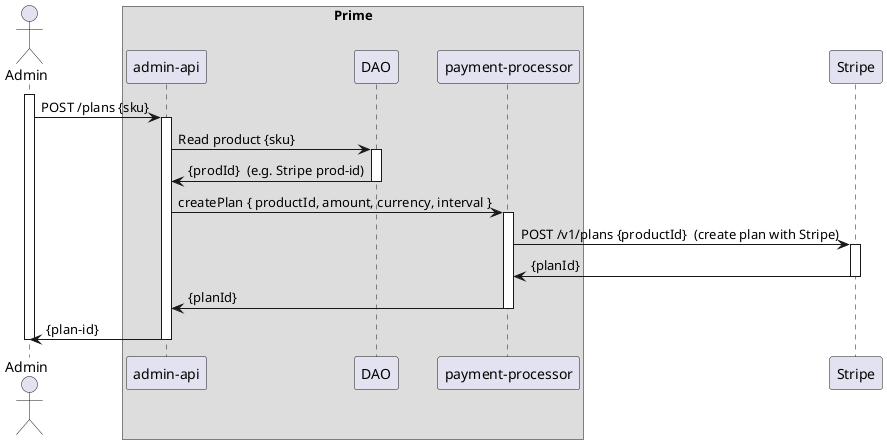 @startuml

actor Admin
participant Admin

box "Prime"
    participant "admin-api"
    participant "DAO"
    participant "payment-processor"
end box
participant Stripe

activate Admin
    "Admin" -> "admin-api" : POST /plans {sku}
    activate "admin-api"
    "admin-api" -> "DAO" : Read product {sku}
    activate "DAO"
    "DAO" -> "admin-api" : {prodId}  (e.g. Stripe prod-id)
    deactivate "DAO"

    "admin-api" -> "payment-processor" : createPlan { productId, amount, currency, interval }
    activate "payment-processor"
    "payment-processor" -> "Stripe" : POST /v1/plans {productId}  (create plan with Stripe)
    activate "Stripe"
    "Stripe" -> "payment-processor" : {planId}
    deactivate "Stripe"
    "payment-processor" -> "admin-api" : {planId}
    deactivate "payment-processor"


'    "admin-api" -> "DAO" : Save plan as a subscription {planId}
'    activate "DAO"
'    "DAO" -> "admin-api" : {subscription-id}
'    deactivate "DAO"
'
'    "admin-api" -> "Admin" : {subscription-id}
    "admin-api" -> "Admin" : {plan-id}
    deactivate "admin-api"
deactivate Admin

@enduml
